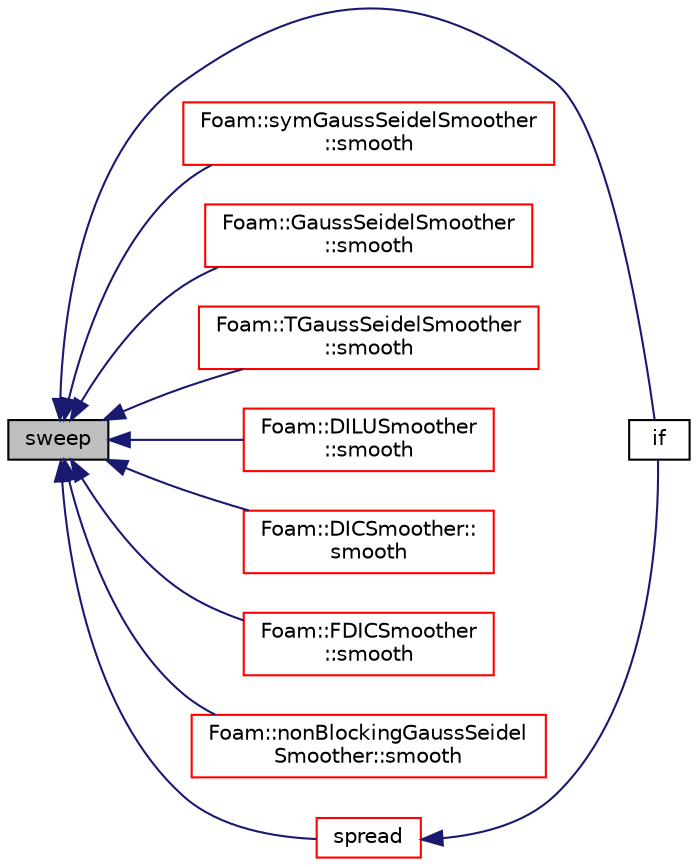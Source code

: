 digraph "sweep"
{
  bgcolor="transparent";
  edge [fontname="Helvetica",fontsize="10",labelfontname="Helvetica",labelfontsize="10"];
  node [fontname="Helvetica",fontsize="10",shape=record];
  rankdir="LR";
  Node1 [label="sweep",height=0.2,width=0.4,color="black", fillcolor="grey75", style="filled", fontcolor="black"];
  Node1 -> Node2 [dir="back",color="midnightblue",fontsize="10",style="solid",fontname="Helvetica"];
  Node2 [label="if",height=0.2,width=0.4,color="black",URL="$a03264.html#a75c6a57dd63841e1ed00e5cc88efccae"];
  Node1 -> Node3 [dir="back",color="midnightblue",fontsize="10",style="solid",fontname="Helvetica"];
  Node3 [label="Foam::symGaussSeidelSmoother\l::smooth",height=0.2,width=0.4,color="red",URL="$a02611.html#a8622cba882900a35ce041c544a6134c0",tooltip="Smooth for the given number of sweeps. "];
  Node1 -> Node4 [dir="back",color="midnightblue",fontsize="10",style="solid",fontname="Helvetica"];
  Node4 [label="Foam::GaussSeidelSmoother\l::smooth",height=0.2,width=0.4,color="red",URL="$a00924.html#a8622cba882900a35ce041c544a6134c0",tooltip="Smooth for the given number of sweeps. "];
  Node1 -> Node5 [dir="back",color="midnightblue",fontsize="10",style="solid",fontname="Helvetica"];
  Node5 [label="Foam::TGaussSeidelSmoother\l::smooth",height=0.2,width=0.4,color="red",URL="$a02666.html#a2727a700fb0cafd8fb6b7e04f558fca7",tooltip="Smooth for the given number of sweeps. "];
  Node1 -> Node6 [dir="back",color="midnightblue",fontsize="10",style="solid",fontname="Helvetica"];
  Node6 [label="Foam::DILUSmoother\l::smooth",height=0.2,width=0.4,color="red",URL="$a00537.html#add1d7a70b695e21e3677e07a4805a97a",tooltip="Smooth the solution for a given number of sweeps. "];
  Node1 -> Node7 [dir="back",color="midnightblue",fontsize="10",style="solid",fontname="Helvetica"];
  Node7 [label="Foam::DICSmoother::\lsmooth",height=0.2,width=0.4,color="red",URL="$a00528.html#add1d7a70b695e21e3677e07a4805a97a",tooltip="Smooth the solution for a given number of sweeps. "];
  Node1 -> Node8 [dir="back",color="midnightblue",fontsize="10",style="solid",fontname="Helvetica"];
  Node8 [label="Foam::FDICSmoother\l::smooth",height=0.2,width=0.4,color="red",URL="$a00760.html#add1d7a70b695e21e3677e07a4805a97a",tooltip="Smooth the solution for a given number of sweeps. "];
  Node1 -> Node9 [dir="back",color="midnightblue",fontsize="10",style="solid",fontname="Helvetica"];
  Node9 [label="Foam::nonBlockingGaussSeidel\lSmoother::smooth",height=0.2,width=0.4,color="red",URL="$a01655.html#a84def9b216d3c88d8c9d2e410aa7ff04",tooltip="Smooth for the given number of sweeps. "];
  Node1 -> Node10 [dir="back",color="midnightblue",fontsize="10",style="solid",fontname="Helvetica"];
  Node10 [label="spread",height=0.2,width=0.4,color="red",URL="$a10944.html#a8a82f265e99ca3a2aa0d656f2388b991"];
  Node10 -> Node2 [dir="back",color="midnightblue",fontsize="10",style="solid",fontname="Helvetica"];
}
